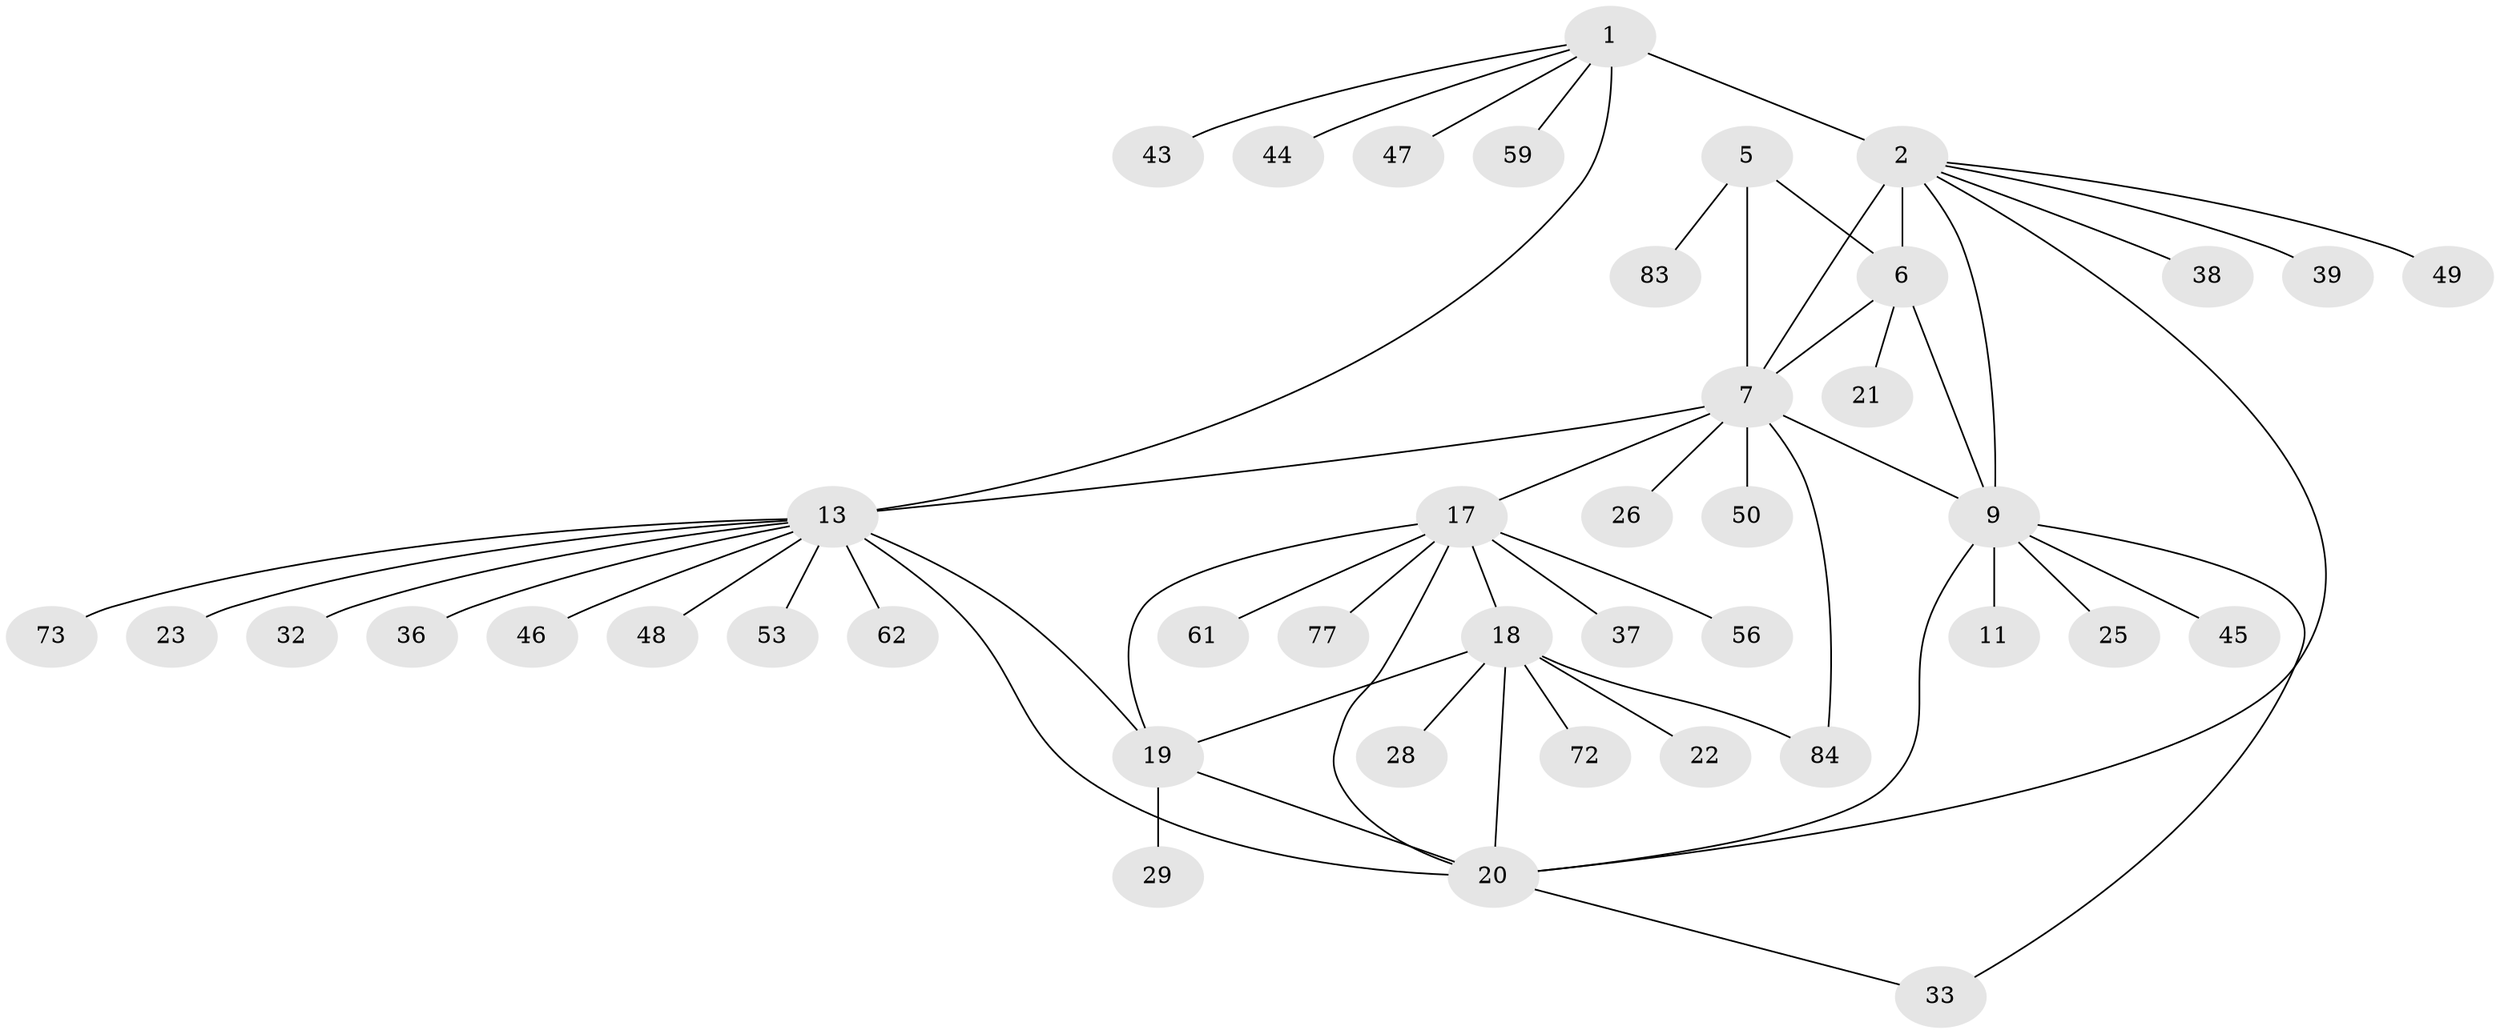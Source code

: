 // original degree distribution, {4: 0.05813953488372093, 6: 0.023255813953488372, 10: 0.011627906976744186, 8: 0.046511627906976744, 5: 0.03488372093023256, 7: 0.046511627906976744, 9: 0.011627906976744186, 13: 0.011627906976744186, 1: 0.5930232558139535, 3: 0.023255813953488372, 2: 0.13953488372093023}
// Generated by graph-tools (version 1.1) at 2025/19/03/04/25 18:19:54]
// undirected, 43 vertices, 56 edges
graph export_dot {
graph [start="1"]
  node [color=gray90,style=filled];
  1 [super="+52+3"];
  2 [super="+4"];
  5 [super="+27"];
  6 [super="+41+70"];
  7 [super="+8+67"];
  9 [super="+24+10"];
  11 [super="+42"];
  13 [super="+16+14+80"];
  17;
  18;
  19 [super="+31"];
  20 [super="+81+60"];
  21;
  22;
  23;
  25;
  26;
  28;
  29;
  32;
  33 [super="+74"];
  36;
  37;
  38;
  39;
  43 [super="+75"];
  44 [super="+51"];
  45;
  46;
  47;
  48 [super="+63"];
  49;
  50 [super="+57"];
  53;
  56;
  59 [super="+82"];
  61;
  62;
  72;
  73;
  77;
  83;
  84;
  1 -- 2 [weight=4];
  1 -- 59;
  1 -- 43;
  1 -- 44;
  1 -- 13;
  1 -- 47;
  2 -- 38;
  2 -- 39;
  2 -- 49;
  2 -- 20;
  2 -- 6;
  2 -- 7;
  2 -- 9;
  5 -- 6;
  5 -- 7 [weight=2];
  5 -- 83;
  6 -- 7 [weight=2];
  6 -- 21;
  6 -- 9;
  7 -- 9;
  7 -- 13 [weight=3];
  7 -- 17;
  7 -- 50;
  7 -- 84;
  7 -- 26;
  9 -- 11 [weight=3];
  9 -- 20;
  9 -- 25;
  9 -- 45;
  9 -- 33;
  13 -- 32;
  13 -- 36;
  13 -- 73;
  13 -- 46;
  13 -- 48;
  13 -- 53;
  13 -- 23;
  13 -- 62;
  13 -- 19;
  13 -- 20;
  17 -- 18;
  17 -- 19;
  17 -- 20;
  17 -- 37;
  17 -- 56;
  17 -- 61;
  17 -- 77;
  18 -- 19;
  18 -- 20;
  18 -- 22;
  18 -- 28;
  18 -- 72;
  18 -- 84;
  19 -- 20;
  19 -- 29;
  20 -- 33;
}
